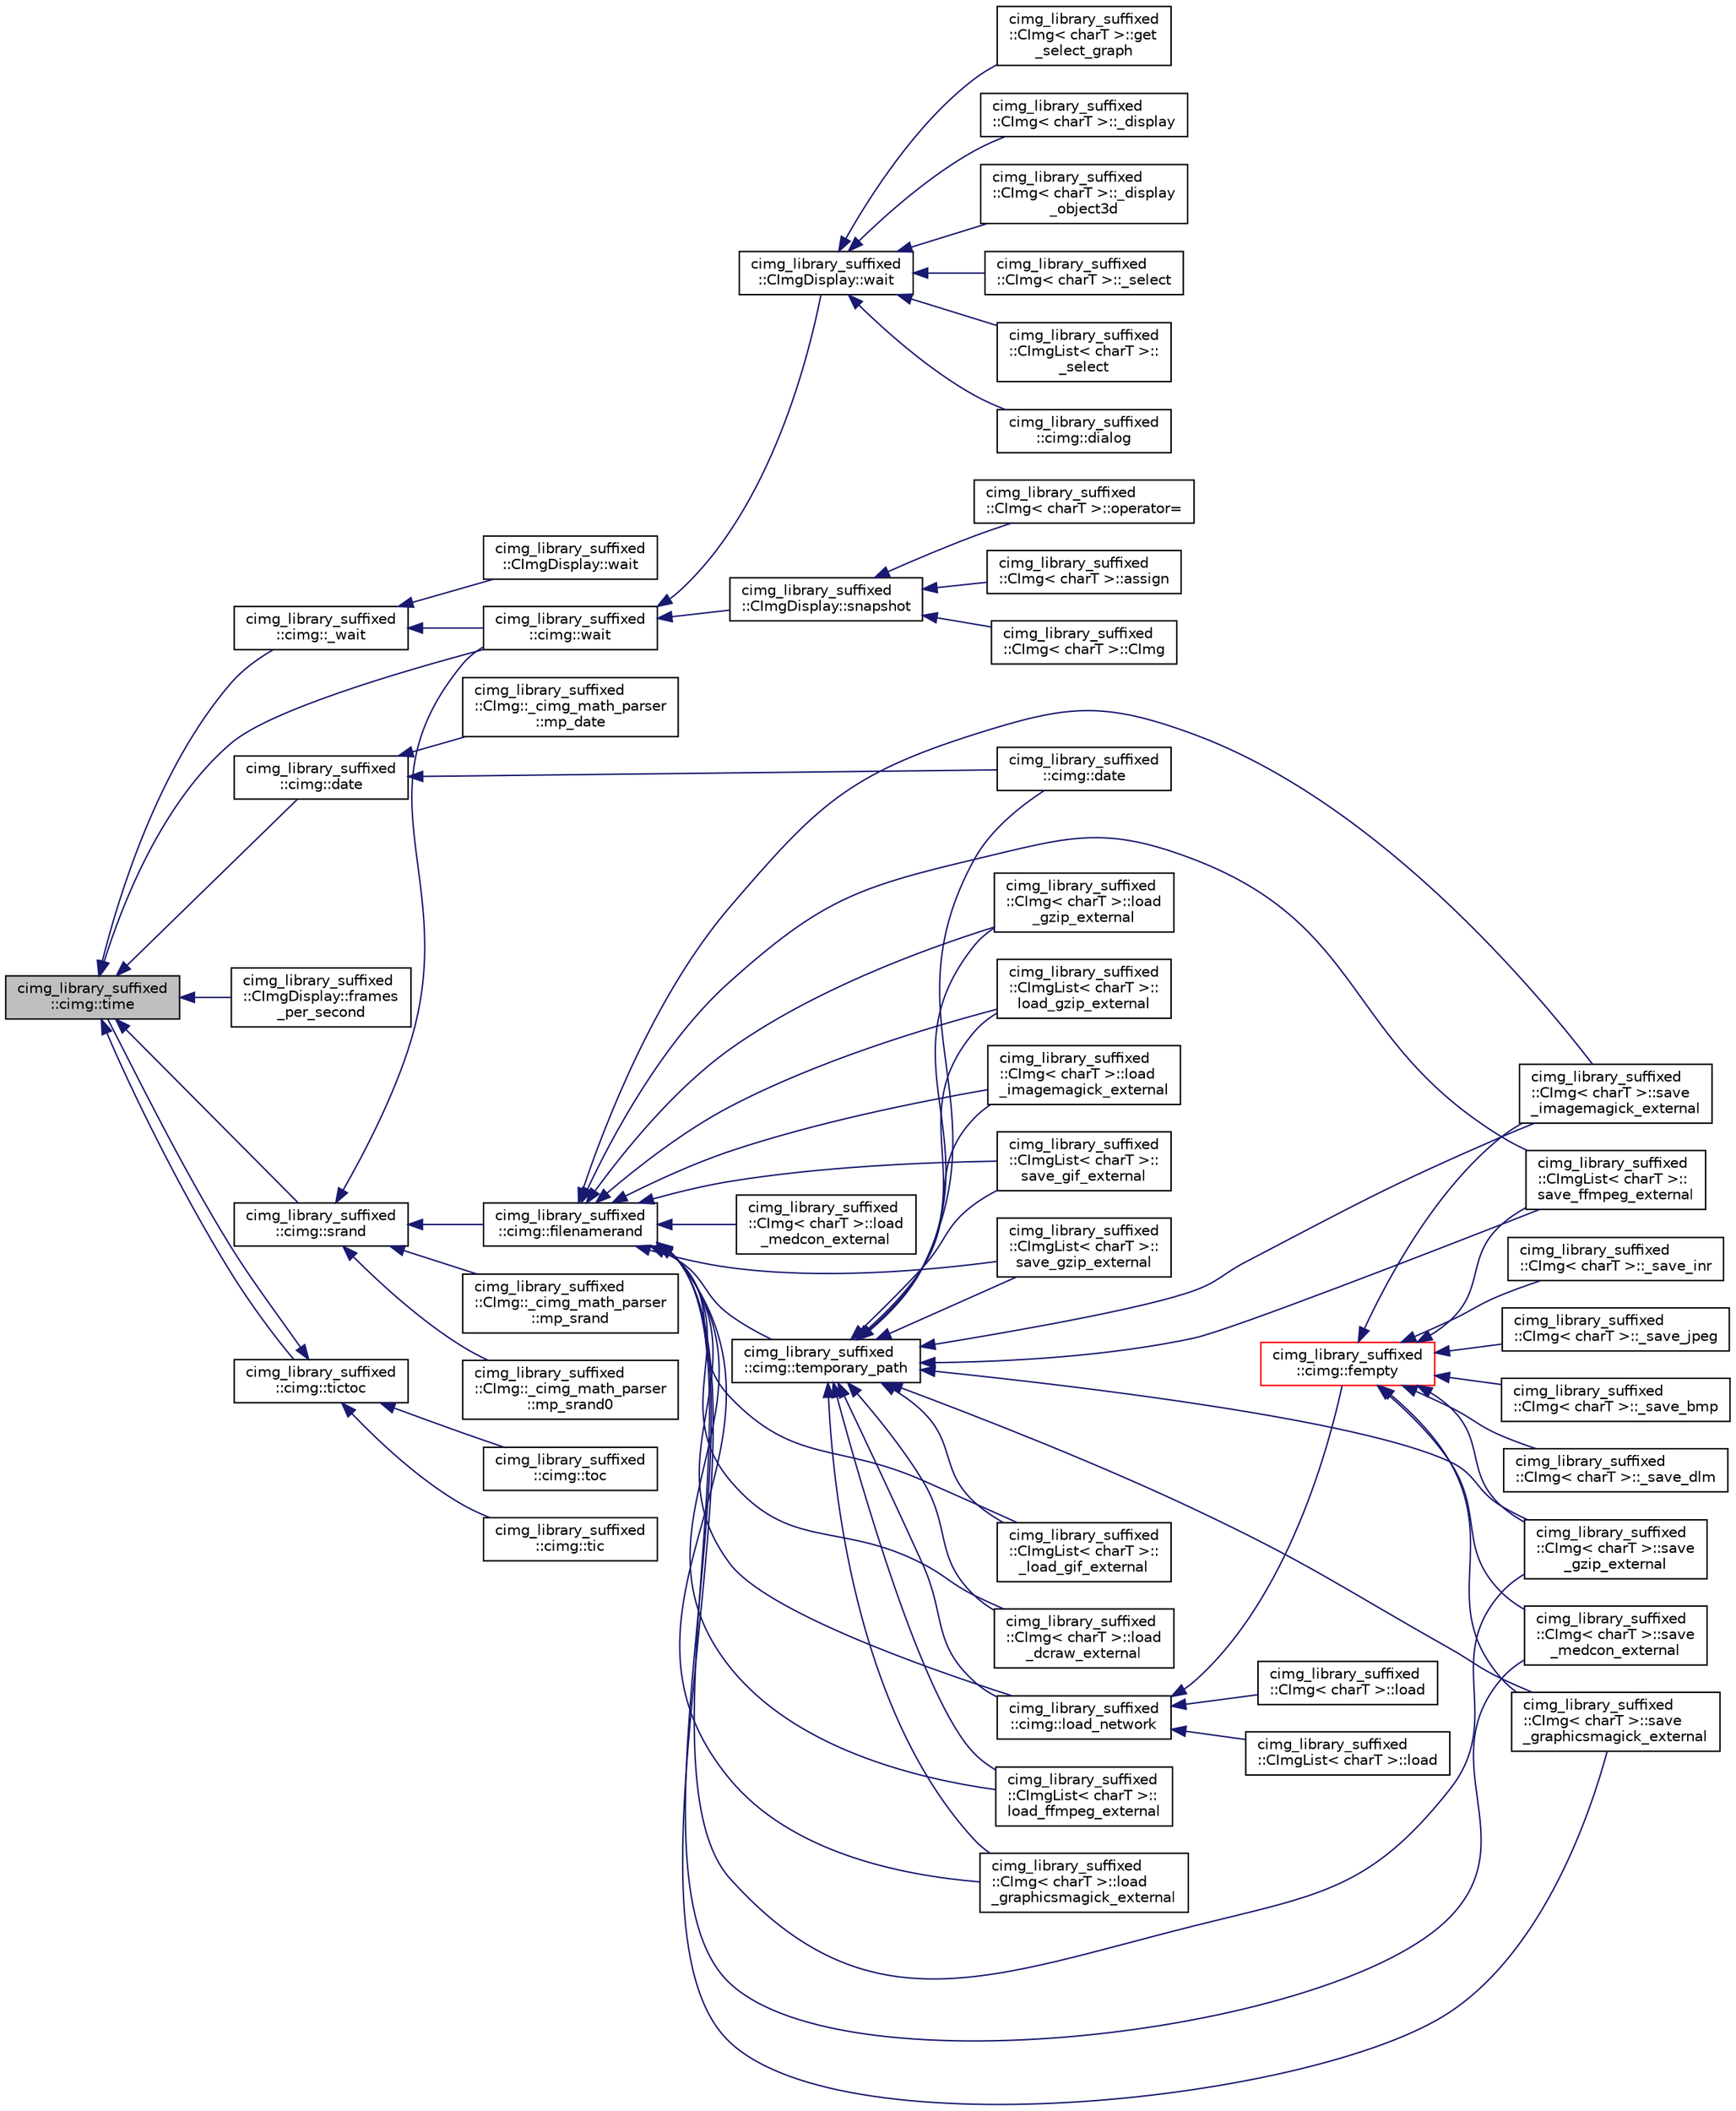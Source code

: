 digraph "cimg_library_suffixed::cimg::time"
{
 // INTERACTIVE_SVG=YES
  edge [fontname="Helvetica",fontsize="10",labelfontname="Helvetica",labelfontsize="10"];
  node [fontname="Helvetica",fontsize="10",shape=record];
  rankdir="LR";
  Node4151 [label="cimg_library_suffixed\l::cimg::time",height=0.2,width=0.4,color="black", fillcolor="grey75", style="filled", fontcolor="black"];
  Node4151 -> Node4152 [dir="back",color="midnightblue",fontsize="10",style="solid",fontname="Helvetica"];
  Node4152 [label="cimg_library_suffixed\l::cimg::_wait",height=0.2,width=0.4,color="black", fillcolor="white", style="filled",URL="$namespacecimg__library__suffixed_1_1cimg.html#a204c82b3ebad23bf1c996e216bbed9ad"];
  Node4152 -> Node4153 [dir="back",color="midnightblue",fontsize="10",style="solid",fontname="Helvetica"];
  Node4153 [label="cimg_library_suffixed\l::cimg::wait",height=0.2,width=0.4,color="black", fillcolor="white", style="filled",URL="$namespacecimg__library__suffixed_1_1cimg.html#a8431f8cf0989f40df3b6ac7d9dc90abd",tooltip="Wait for a given number of milliseconds since the last call to wait(). "];
  Node4153 -> Node4154 [dir="back",color="midnightblue",fontsize="10",style="solid",fontname="Helvetica"];
  Node4154 [label="cimg_library_suffixed\l::CImgDisplay::wait",height=0.2,width=0.4,color="black", fillcolor="white", style="filled",URL="$structcimg__library__suffixed_1_1_c_img_display.html#a6ba54ea916f502d782ccb787ce02ccbd",tooltip="Wait for any user event occuring on the current display. "];
  Node4154 -> Node4155 [dir="back",color="midnightblue",fontsize="10",style="solid",fontname="Helvetica"];
  Node4155 [label="cimg_library_suffixed\l::CImg\< charT \>::_display",height=0.2,width=0.4,color="black", fillcolor="white", style="filled",URL="$structcimg__library__suffixed_1_1_c_img.html#adf9d80c60e82b079056c31cb0fe61faf"];
  Node4154 -> Node4156 [dir="back",color="midnightblue",fontsize="10",style="solid",fontname="Helvetica"];
  Node4156 [label="cimg_library_suffixed\l::CImg\< charT \>::_display\l_object3d",height=0.2,width=0.4,color="black", fillcolor="white", style="filled",URL="$structcimg__library__suffixed_1_1_c_img.html#a8b40db5a9818c3f961a90840b271de6c"];
  Node4154 -> Node4157 [dir="back",color="midnightblue",fontsize="10",style="solid",fontname="Helvetica"];
  Node4157 [label="cimg_library_suffixed\l::CImg\< charT \>::_select",height=0.2,width=0.4,color="black", fillcolor="white", style="filled",URL="$structcimg__library__suffixed_1_1_c_img.html#ad9b7141242d0b6e861a8014112ddb5b5"];
  Node4154 -> Node4158 [dir="back",color="midnightblue",fontsize="10",style="solid",fontname="Helvetica"];
  Node4158 [label="cimg_library_suffixed\l::CImgList\< charT \>::\l_select",height=0.2,width=0.4,color="black", fillcolor="white", style="filled",URL="$structcimg__library__suffixed_1_1_c_img_list.html#af8a6b01f20b2d459e5abe6b99836ea9a"];
  Node4154 -> Node4159 [dir="back",color="midnightblue",fontsize="10",style="solid",fontname="Helvetica"];
  Node4159 [label="cimg_library_suffixed\l::cimg::dialog",height=0.2,width=0.4,color="black", fillcolor="white", style="filled",URL="$namespacecimg__library__suffixed_1_1cimg.html#a11aed0e6b30d75bf50946ee78d1aed94",tooltip="Display a simple dialog box, and wait for the user&#39;s response. "];
  Node4154 -> Node4160 [dir="back",color="midnightblue",fontsize="10",style="solid",fontname="Helvetica"];
  Node4160 [label="cimg_library_suffixed\l::CImg\< charT \>::get\l_select_graph",height=0.2,width=0.4,color="black", fillcolor="white", style="filled",URL="$structcimg__library__suffixed_1_1_c_img.html#a689f47424dc7c548ebfe53e431409199",tooltip="Select sub-graph in a graph. "];
  Node4153 -> Node4161 [dir="back",color="midnightblue",fontsize="10",style="solid",fontname="Helvetica"];
  Node4161 [label="cimg_library_suffixed\l::CImgDisplay::snapshot",height=0.2,width=0.4,color="black", fillcolor="white", style="filled",URL="$structcimg__library__suffixed_1_1_c_img_display.html#a914ee0515249db301dc66275861a6b3e",tooltip="Take a snapshot of the associated window content. "];
  Node4161 -> Node4162 [dir="back",color="midnightblue",fontsize="10",style="solid",fontname="Helvetica"];
  Node4162 [label="cimg_library_suffixed\l::CImg\< charT \>::assign",height=0.2,width=0.4,color="black", fillcolor="white", style="filled",URL="$structcimg__library__suffixed_1_1_c_img.html#a668fe887682e7cbb469409842bb98cd2",tooltip="Construct image from a display window . "];
  Node4161 -> Node4163 [dir="back",color="midnightblue",fontsize="10",style="solid",fontname="Helvetica"];
  Node4163 [label="cimg_library_suffixed\l::CImg\< charT \>::CImg",height=0.2,width=0.4,color="black", fillcolor="white", style="filled",URL="$structcimg__library__suffixed_1_1_c_img.html#a015159d8cee61c2f2316c3e128470a71",tooltip="Construct image from a display window. "];
  Node4161 -> Node4164 [dir="back",color="midnightblue",fontsize="10",style="solid",fontname="Helvetica"];
  Node4164 [label="cimg_library_suffixed\l::CImg\< charT \>::operator=",height=0.2,width=0.4,color="black", fillcolor="white", style="filled",URL="$structcimg__library__suffixed_1_1_c_img.html#a75e18966d8e02a9cee85642038e30a08",tooltip="Copy the content of a display window to the current image instance. "];
  Node4152 -> Node4165 [dir="back",color="midnightblue",fontsize="10",style="solid",fontname="Helvetica"];
  Node4165 [label="cimg_library_suffixed\l::CImgDisplay::wait",height=0.2,width=0.4,color="black", fillcolor="white", style="filled",URL="$structcimg__library__suffixed_1_1_c_img_display.html#a6a6bf6d5a43424d8e9728563dc79aa3f",tooltip="Wait for a given number of milliseconds since the last call to wait(). "];
  Node4151 -> Node4166 [dir="back",color="midnightblue",fontsize="10",style="solid",fontname="Helvetica"];
  Node4166 [label="cimg_library_suffixed\l::cimg::date",height=0.2,width=0.4,color="black", fillcolor="white", style="filled",URL="$namespacecimg__library__suffixed_1_1cimg.html#a6b6e28a991c9e426d8cb1c6d1e02849e",tooltip="Get current local time (multiple-attributes version). "];
  Node4166 -> Node4167 [dir="back",color="midnightblue",fontsize="10",style="solid",fontname="Helvetica"];
  Node4167 [label="cimg_library_suffixed\l::cimg::date",height=0.2,width=0.4,color="black", fillcolor="white", style="filled",URL="$namespacecimg__library__suffixed_1_1cimg.html#aac739bf544269324a04504ebe92b93e9",tooltip="Get current local time (single-attribute version). "];
  Node4166 -> Node4168 [dir="back",color="midnightblue",fontsize="10",style="solid",fontname="Helvetica"];
  Node4168 [label="cimg_library_suffixed\l::CImg::_cimg_math_parser\l::mp_date",height=0.2,width=0.4,color="black", fillcolor="white", style="filled",URL="$structcimg__library__suffixed_1_1_c_img_1_1__cimg__math__parser.html#a7d33acc96b377e03eb46ff759bd91d11"];
  Node4151 -> Node4169 [dir="back",color="midnightblue",fontsize="10",style="solid",fontname="Helvetica"];
  Node4169 [label="cimg_library_suffixed\l::CImgDisplay::frames\l_per_second",height=0.2,width=0.4,color="black", fillcolor="white", style="filled",URL="$structcimg__library__suffixed_1_1_c_img_display.html#ac98fc29fc303ea835a630ab2253cb7b4",tooltip="Return the current refresh rate, in frames per second. "];
  Node4151 -> Node4170 [dir="back",color="midnightblue",fontsize="10",style="solid",fontname="Helvetica"];
  Node4170 [label="cimg_library_suffixed\l::cimg::srand",height=0.2,width=0.4,color="black", fillcolor="white", style="filled",URL="$namespacecimg__library__suffixed_1_1cimg.html#ab77520695d7b96687093353c613c410c"];
  Node4170 -> Node4171 [dir="back",color="midnightblue",fontsize="10",style="solid",fontname="Helvetica"];
  Node4171 [label="cimg_library_suffixed\l::cimg::filenamerand",height=0.2,width=0.4,color="black", fillcolor="white", style="filled",URL="$namespacecimg__library__suffixed_1_1cimg.html#ae92216bbc140ed7afef601f72ba2bd81"];
  Node4171 -> Node4172 [dir="back",color="midnightblue",fontsize="10",style="solid",fontname="Helvetica"];
  Node4172 [label="cimg_library_suffixed\l::CImgList\< charT \>::\l_load_gif_external",height=0.2,width=0.4,color="black", fillcolor="white", style="filled",URL="$structcimg__library__suffixed_1_1_c_img_list.html#a666592ad2e1ecef3317d060696ebbfaa"];
  Node4171 -> Node4173 [dir="back",color="midnightblue",fontsize="10",style="solid",fontname="Helvetica"];
  Node4173 [label="cimg_library_suffixed\l::CImg\< charT \>::load\l_dcraw_external",height=0.2,width=0.4,color="black", fillcolor="white", style="filled",URL="$structcimg__library__suffixed_1_1_c_img.html#ae8ee2dbbc634767b37efabe0f0eb7104",tooltip="Load image from a RAW Color Camera file, using external tool &#39;dcraw&#39;. "];
  Node4171 -> Node4174 [dir="back",color="midnightblue",fontsize="10",style="solid",fontname="Helvetica"];
  Node4174 [label="cimg_library_suffixed\l::CImgList\< charT \>::\lload_ffmpeg_external",height=0.2,width=0.4,color="black", fillcolor="white", style="filled",URL="$structcimg__library__suffixed_1_1_c_img_list.html#aa1c97a6c05ba746d02440eec0ad2e602",tooltip="Load an image from a video file using the external tool &#39;ffmpeg&#39;. "];
  Node4171 -> Node4175 [dir="back",color="midnightblue",fontsize="10",style="solid",fontname="Helvetica"];
  Node4175 [label="cimg_library_suffixed\l::CImg\< charT \>::load\l_graphicsmagick_external",height=0.2,width=0.4,color="black", fillcolor="white", style="filled",URL="$structcimg__library__suffixed_1_1_c_img.html#a34578e61c66a0046835660bada43e3d6",tooltip="Load image using GraphicsMagick&#39;s external tool &#39;gm&#39;. "];
  Node4171 -> Node4176 [dir="back",color="midnightblue",fontsize="10",style="solid",fontname="Helvetica"];
  Node4176 [label="cimg_library_suffixed\l::CImg\< charT \>::load\l_gzip_external",height=0.2,width=0.4,color="black", fillcolor="white", style="filled",URL="$structcimg__library__suffixed_1_1_c_img.html#a1f1ef95d7faa4c2c7a72d3d347f30dad",tooltip="Load gzipped image file, using external tool &#39;gunzip&#39;. "];
  Node4171 -> Node4177 [dir="back",color="midnightblue",fontsize="10",style="solid",fontname="Helvetica"];
  Node4177 [label="cimg_library_suffixed\l::CImgList\< charT \>::\lload_gzip_external",height=0.2,width=0.4,color="black", fillcolor="white", style="filled",URL="$structcimg__library__suffixed_1_1_c_img_list.html#aae55e9a79bf2f7e08108dd200f63bf2c",tooltip="Load a gzipped list, using external tool &#39;gunzip&#39;. "];
  Node4171 -> Node4178 [dir="back",color="midnightblue",fontsize="10",style="solid",fontname="Helvetica"];
  Node4178 [label="cimg_library_suffixed\l::CImg\< charT \>::load\l_imagemagick_external",height=0.2,width=0.4,color="black", fillcolor="white", style="filled",URL="$structcimg__library__suffixed_1_1_c_img.html#a8278afa0b313d0f3465ef91dabdac549",tooltip="Load image using ImageMagick&#39;s external tool &#39;convert&#39;. "];
  Node4171 -> Node4179 [dir="back",color="midnightblue",fontsize="10",style="solid",fontname="Helvetica"];
  Node4179 [label="cimg_library_suffixed\l::CImg\< charT \>::load\l_medcon_external",height=0.2,width=0.4,color="black", fillcolor="white", style="filled",URL="$structcimg__library__suffixed_1_1_c_img.html#a8306218d5edf273c822113b799fd89cc",tooltip="Load image from a DICOM file, using XMedcon&#39;s external tool &#39;medcon&#39;. "];
  Node4171 -> Node4180 [dir="back",color="midnightblue",fontsize="10",style="solid",fontname="Helvetica"];
  Node4180 [label="cimg_library_suffixed\l::cimg::load_network",height=0.2,width=0.4,color="black", fillcolor="white", style="filled",URL="$namespacecimg__library__suffixed_1_1cimg.html#a90c05fe6fc049cba75f3a12807e97158",tooltip="Load file from network as a local temporary file. "];
  Node4180 -> Node4181 [dir="back",color="midnightblue",fontsize="10",style="solid",fontname="Helvetica"];
  Node4181 [label="cimg_library_suffixed\l::cimg::fempty",height=0.2,width=0.4,color="red", fillcolor="white", style="filled",URL="$namespacecimg__library__suffixed_1_1cimg.html#a0f3577978081461118330fc3ecd4b9db",tooltip="Create an empty file. "];
  Node4181 -> Node4182 [dir="back",color="midnightblue",fontsize="10",style="solid",fontname="Helvetica"];
  Node4182 [label="cimg_library_suffixed\l::CImg\< charT \>::_save_bmp",height=0.2,width=0.4,color="black", fillcolor="white", style="filled",URL="$structcimg__library__suffixed_1_1_c_img.html#ae9faefb948746c5d646fe5c80f28c4fc"];
  Node4181 -> Node4183 [dir="back",color="midnightblue",fontsize="10",style="solid",fontname="Helvetica"];
  Node4183 [label="cimg_library_suffixed\l::CImg\< charT \>::_save_dlm",height=0.2,width=0.4,color="black", fillcolor="white", style="filled",URL="$structcimg__library__suffixed_1_1_c_img.html#a78929d9b9d2af829f3e3fc576e99b61d"];
  Node4181 -> Node4184 [dir="back",color="midnightblue",fontsize="10",style="solid",fontname="Helvetica"];
  Node4184 [label="cimg_library_suffixed\l::CImg\< charT \>::_save_inr",height=0.2,width=0.4,color="black", fillcolor="white", style="filled",URL="$structcimg__library__suffixed_1_1_c_img.html#aa29c8a2179f282535660800f9b9192e0"];
  Node4181 -> Node4185 [dir="back",color="midnightblue",fontsize="10",style="solid",fontname="Helvetica"];
  Node4185 [label="cimg_library_suffixed\l::CImg\< charT \>::_save_jpeg",height=0.2,width=0.4,color="black", fillcolor="white", style="filled",URL="$structcimg__library__suffixed_1_1_c_img.html#aa41e292505817af60a4896ed19302304"];
  Node4181 -> Node4198 [dir="back",color="midnightblue",fontsize="10",style="solid",fontname="Helvetica"];
  Node4198 [label="cimg_library_suffixed\l::CImgList\< charT \>::\lsave_ffmpeg_external",height=0.2,width=0.4,color="black", fillcolor="white", style="filled",URL="$structcimg__library__suffixed_1_1_c_img_list.html#af09a45345581747984f4df0607418f2c",tooltip="Save image sequence, using the external tool &#39;ffmpeg&#39;. "];
  Node4181 -> Node4199 [dir="back",color="midnightblue",fontsize="10",style="solid",fontname="Helvetica"];
  Node4199 [label="cimg_library_suffixed\l::CImg\< charT \>::save\l_graphicsmagick_external",height=0.2,width=0.4,color="black", fillcolor="white", style="filled",URL="$structcimg__library__suffixed_1_1_c_img.html#a44f125968c20e8c7d833bf7d75c32db6",tooltip="Save image using GraphicsMagick&#39;s external binary. "];
  Node4181 -> Node4200 [dir="back",color="midnightblue",fontsize="10",style="solid",fontname="Helvetica"];
  Node4200 [label="cimg_library_suffixed\l::CImg\< charT \>::save\l_gzip_external",height=0.2,width=0.4,color="black", fillcolor="white", style="filled",URL="$structcimg__library__suffixed_1_1_c_img.html#a53983bb4f1ebe2a817b68029b8c04cb1",tooltip="Save image using gzip external binary. "];
  Node4181 -> Node4201 [dir="back",color="midnightblue",fontsize="10",style="solid",fontname="Helvetica"];
  Node4201 [label="cimg_library_suffixed\l::CImg\< charT \>::save\l_imagemagick_external",height=0.2,width=0.4,color="black", fillcolor="white", style="filled",URL="$structcimg__library__suffixed_1_1_c_img.html#afbf8db949f62c8bd3f2f73ba3d9c1420",tooltip="Save image using ImageMagick&#39;s external binary. "];
  Node4181 -> Node4203 [dir="back",color="midnightblue",fontsize="10",style="solid",fontname="Helvetica"];
  Node4203 [label="cimg_library_suffixed\l::CImg\< charT \>::save\l_medcon_external",height=0.2,width=0.4,color="black", fillcolor="white", style="filled",URL="$structcimg__library__suffixed_1_1_c_img.html#a30d02c3d77fc43c8b5845e92268cdab5",tooltip="Save image as a Dicom file. "];
  Node4180 -> Node4208 [dir="back",color="midnightblue",fontsize="10",style="solid",fontname="Helvetica"];
  Node4208 [label="cimg_library_suffixed\l::CImg\< charT \>::load",height=0.2,width=0.4,color="black", fillcolor="white", style="filled",URL="$structcimg__library__suffixed_1_1_c_img.html#ae8353b28bfbc5c4421c7adfbb98fe32f",tooltip="Load image from a file. "];
  Node4180 -> Node4209 [dir="back",color="midnightblue",fontsize="10",style="solid",fontname="Helvetica"];
  Node4209 [label="cimg_library_suffixed\l::CImgList\< charT \>::load",height=0.2,width=0.4,color="black", fillcolor="white", style="filled",URL="$structcimg__library__suffixed_1_1_c_img_list.html#a63bd67d8dd2301933df7decb4612916e",tooltip="Load a list from a file. "];
  Node4171 -> Node4198 [dir="back",color="midnightblue",fontsize="10",style="solid",fontname="Helvetica"];
  Node4171 -> Node4210 [dir="back",color="midnightblue",fontsize="10",style="solid",fontname="Helvetica"];
  Node4210 [label="cimg_library_suffixed\l::CImgList\< charT \>::\lsave_gif_external",height=0.2,width=0.4,color="black", fillcolor="white", style="filled",URL="$structcimg__library__suffixed_1_1_c_img_list.html#a759ef20b53f1e507973dc53fcc2c7bb2",tooltip="Save image sequence as a GIF animated file. "];
  Node4171 -> Node4199 [dir="back",color="midnightblue",fontsize="10",style="solid",fontname="Helvetica"];
  Node4171 -> Node4200 [dir="back",color="midnightblue",fontsize="10",style="solid",fontname="Helvetica"];
  Node4171 -> Node4211 [dir="back",color="midnightblue",fontsize="10",style="solid",fontname="Helvetica"];
  Node4211 [label="cimg_library_suffixed\l::CImgList\< charT \>::\lsave_gzip_external",height=0.2,width=0.4,color="black", fillcolor="white", style="filled",URL="$structcimg__library__suffixed_1_1_c_img_list.html#aad5afe8b913e276dd281255dd787b4ba",tooltip="Save list as a gzipped file, using external tool &#39;gzip&#39;. "];
  Node4171 -> Node4201 [dir="back",color="midnightblue",fontsize="10",style="solid",fontname="Helvetica"];
  Node4171 -> Node4203 [dir="back",color="midnightblue",fontsize="10",style="solid",fontname="Helvetica"];
  Node4171 -> Node4212 [dir="back",color="midnightblue",fontsize="10",style="solid",fontname="Helvetica"];
  Node4212 [label="cimg_library_suffixed\l::cimg::temporary_path",height=0.2,width=0.4,color="black", fillcolor="white", style="filled",URL="$namespacecimg__library__suffixed_1_1cimg.html#ae9af8e17db04e875db3b45cbe58892d6",tooltip="Get/set path to store temporary files. "];
  Node4212 -> Node4172 [dir="back",color="midnightblue",fontsize="10",style="solid",fontname="Helvetica"];
  Node4212 -> Node4167 [dir="back",color="midnightblue",fontsize="10",style="solid",fontname="Helvetica"];
  Node4212 -> Node4173 [dir="back",color="midnightblue",fontsize="10",style="solid",fontname="Helvetica"];
  Node4212 -> Node4174 [dir="back",color="midnightblue",fontsize="10",style="solid",fontname="Helvetica"];
  Node4212 -> Node4175 [dir="back",color="midnightblue",fontsize="10",style="solid",fontname="Helvetica"];
  Node4212 -> Node4176 [dir="back",color="midnightblue",fontsize="10",style="solid",fontname="Helvetica"];
  Node4212 -> Node4177 [dir="back",color="midnightblue",fontsize="10",style="solid",fontname="Helvetica"];
  Node4212 -> Node4178 [dir="back",color="midnightblue",fontsize="10",style="solid",fontname="Helvetica"];
  Node4212 -> Node4180 [dir="back",color="midnightblue",fontsize="10",style="solid",fontname="Helvetica"];
  Node4212 -> Node4198 [dir="back",color="midnightblue",fontsize="10",style="solid",fontname="Helvetica"];
  Node4212 -> Node4210 [dir="back",color="midnightblue",fontsize="10",style="solid",fontname="Helvetica"];
  Node4212 -> Node4199 [dir="back",color="midnightblue",fontsize="10",style="solid",fontname="Helvetica"];
  Node4212 -> Node4200 [dir="back",color="midnightblue",fontsize="10",style="solid",fontname="Helvetica"];
  Node4212 -> Node4211 [dir="back",color="midnightblue",fontsize="10",style="solid",fontname="Helvetica"];
  Node4212 -> Node4201 [dir="back",color="midnightblue",fontsize="10",style="solid",fontname="Helvetica"];
  Node4170 -> Node4213 [dir="back",color="midnightblue",fontsize="10",style="solid",fontname="Helvetica"];
  Node4213 [label="cimg_library_suffixed\l::CImg::_cimg_math_parser\l::mp_srand",height=0.2,width=0.4,color="black", fillcolor="white", style="filled",URL="$structcimg__library__suffixed_1_1_c_img_1_1__cimg__math__parser.html#a79b1c4558e420bb9ba09dd264286aad8"];
  Node4170 -> Node4214 [dir="back",color="midnightblue",fontsize="10",style="solid",fontname="Helvetica"];
  Node4214 [label="cimg_library_suffixed\l::CImg::_cimg_math_parser\l::mp_srand0",height=0.2,width=0.4,color="black", fillcolor="white", style="filled",URL="$structcimg__library__suffixed_1_1_c_img_1_1__cimg__math__parser.html#af7fb3feda25a9780c61545b7a4bc45f6"];
  Node4170 -> Node4153 [dir="back",color="midnightblue",fontsize="10",style="solid",fontname="Helvetica"];
  Node4151 -> Node4215 [dir="back",color="midnightblue",fontsize="10",style="solid",fontname="Helvetica"];
  Node4215 [label="cimg_library_suffixed\l::cimg::tictoc",height=0.2,width=0.4,color="black", fillcolor="white", style="filled",URL="$namespacecimg__library__suffixed_1_1cimg.html#ab47e3a7718b582df77725470f3824eb4"];
  Node4215 -> Node4216 [dir="back",color="midnightblue",fontsize="10",style="solid",fontname="Helvetica"];
  Node4216 [label="cimg_library_suffixed\l::cimg::tic",height=0.2,width=0.4,color="black", fillcolor="white", style="filled",URL="$namespacecimg__library__suffixed_1_1cimg.html#a5bd41788a0caabcc16754f18b3454321",tooltip="Start tic/toc timer for time measurement between code instructions. "];
  Node4215 -> Node4151 [dir="back",color="midnightblue",fontsize="10",style="solid",fontname="Helvetica"];
  Node4215 -> Node4217 [dir="back",color="midnightblue",fontsize="10",style="solid",fontname="Helvetica"];
  Node4217 [label="cimg_library_suffixed\l::cimg::toc",height=0.2,width=0.4,color="black", fillcolor="white", style="filled",URL="$namespacecimg__library__suffixed_1_1cimg.html#affb2a0951f575b9c39b83d0fd836a26d",tooltip="End tic/toc timer and displays elapsed time from last call to tic(). "];
  Node4151 -> Node4153 [dir="back",color="midnightblue",fontsize="10",style="solid",fontname="Helvetica"];
}

